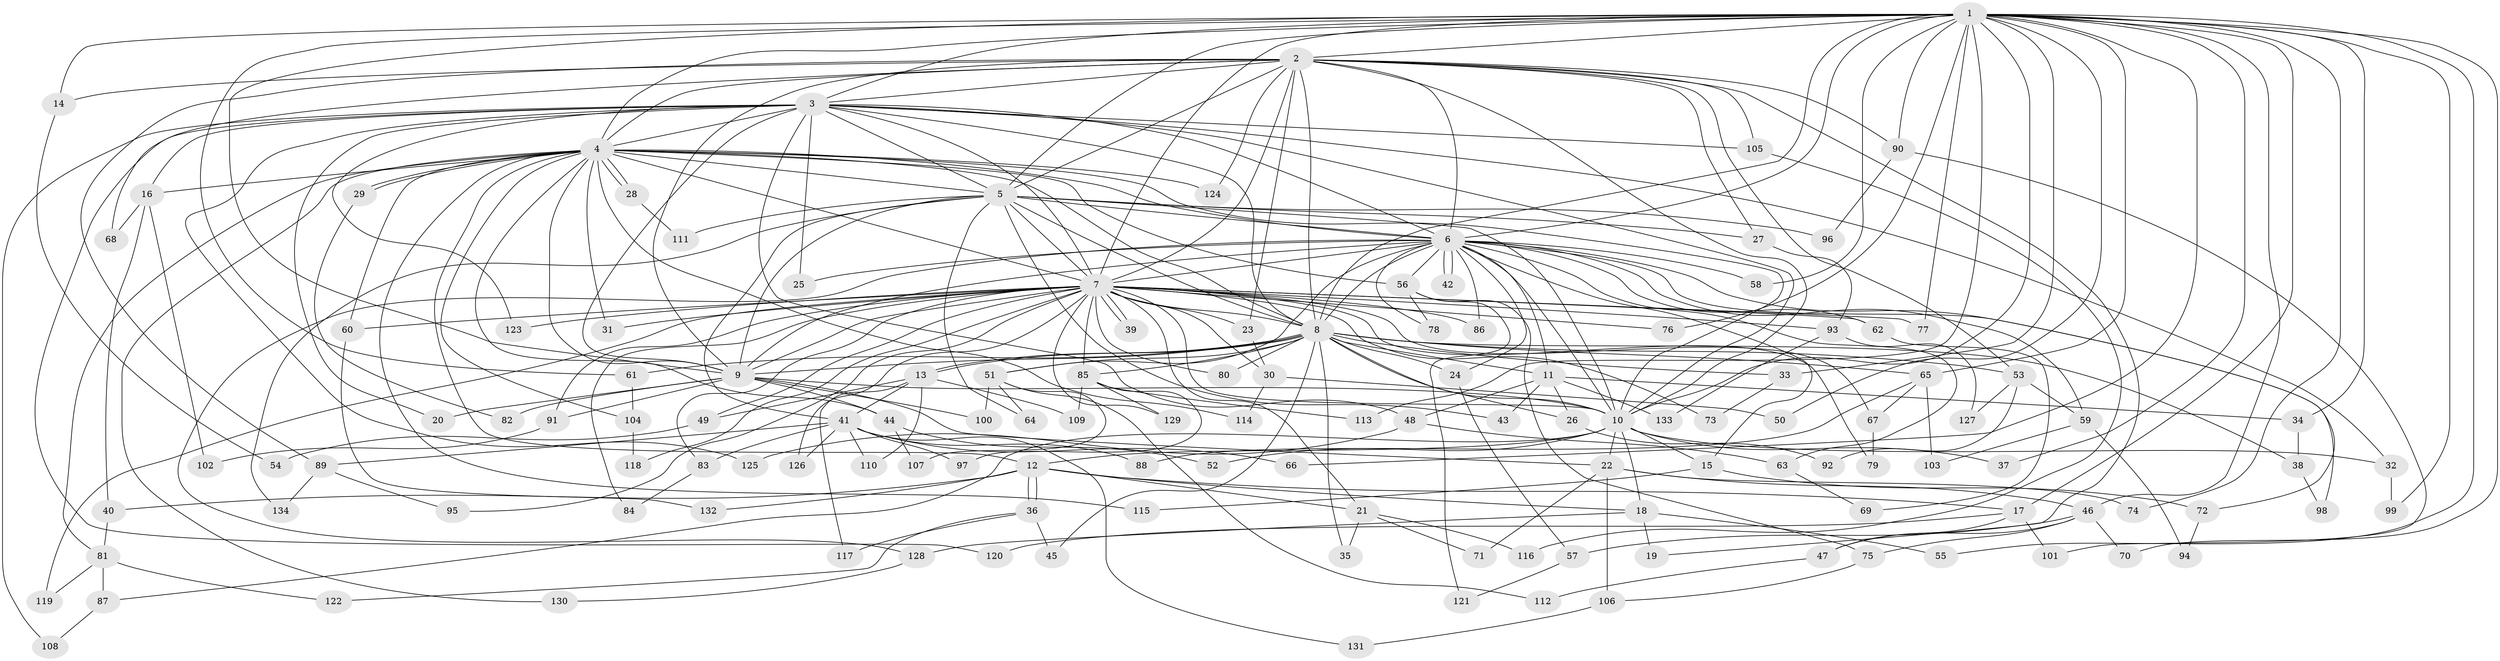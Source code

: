 // coarse degree distribution, {28: 0.010752688172043012, 19: 0.010752688172043012, 18: 0.010752688172043012, 23: 0.010752688172043012, 15: 0.010752688172043012, 25: 0.010752688172043012, 35: 0.010752688172043012, 24: 0.010752688172043012, 14: 0.010752688172043012, 16: 0.010752688172043012, 7: 0.021505376344086023, 9: 0.010752688172043012, 6: 0.043010752688172046, 3: 0.23655913978494625, 4: 0.07526881720430108, 5: 0.0967741935483871, 2: 0.3978494623655914, 11: 0.010752688172043012}
// Generated by graph-tools (version 1.1) at 2025/17/03/04/25 18:17:14]
// undirected, 134 vertices, 293 edges
graph export_dot {
graph [start="1"]
  node [color=gray90,style=filled];
  1;
  2;
  3;
  4;
  5;
  6;
  7;
  8;
  9;
  10;
  11;
  12;
  13;
  14;
  15;
  16;
  17;
  18;
  19;
  20;
  21;
  22;
  23;
  24;
  25;
  26;
  27;
  28;
  29;
  30;
  31;
  32;
  33;
  34;
  35;
  36;
  37;
  38;
  39;
  40;
  41;
  42;
  43;
  44;
  45;
  46;
  47;
  48;
  49;
  50;
  51;
  52;
  53;
  54;
  55;
  56;
  57;
  58;
  59;
  60;
  61;
  62;
  63;
  64;
  65;
  66;
  67;
  68;
  69;
  70;
  71;
  72;
  73;
  74;
  75;
  76;
  77;
  78;
  79;
  80;
  81;
  82;
  83;
  84;
  85;
  86;
  87;
  88;
  89;
  90;
  91;
  92;
  93;
  94;
  95;
  96;
  97;
  98;
  99;
  100;
  101;
  102;
  103;
  104;
  105;
  106;
  107;
  108;
  109;
  110;
  111;
  112;
  113;
  114;
  115;
  116;
  117;
  118;
  119;
  120;
  121;
  122;
  123;
  124;
  125;
  126;
  127;
  128;
  129;
  130;
  131;
  132;
  133;
  134;
  1 -- 2;
  1 -- 3;
  1 -- 4;
  1 -- 5;
  1 -- 6;
  1 -- 7;
  1 -- 8;
  1 -- 9;
  1 -- 10;
  1 -- 14;
  1 -- 17;
  1 -- 33;
  1 -- 34;
  1 -- 37;
  1 -- 46;
  1 -- 50;
  1 -- 55;
  1 -- 58;
  1 -- 61;
  1 -- 65;
  1 -- 66;
  1 -- 70;
  1 -- 74;
  1 -- 76;
  1 -- 77;
  1 -- 90;
  1 -- 99;
  1 -- 113;
  2 -- 3;
  2 -- 4;
  2 -- 5;
  2 -- 6;
  2 -- 7;
  2 -- 8;
  2 -- 9;
  2 -- 10;
  2 -- 14;
  2 -- 19;
  2 -- 23;
  2 -- 27;
  2 -- 53;
  2 -- 68;
  2 -- 89;
  2 -- 90;
  2 -- 105;
  2 -- 124;
  3 -- 4;
  3 -- 5;
  3 -- 6;
  3 -- 7;
  3 -- 8;
  3 -- 9;
  3 -- 10;
  3 -- 16;
  3 -- 20;
  3 -- 25;
  3 -- 32;
  3 -- 48;
  3 -- 105;
  3 -- 108;
  3 -- 120;
  3 -- 123;
  3 -- 125;
  4 -- 5;
  4 -- 6;
  4 -- 7;
  4 -- 8;
  4 -- 9;
  4 -- 10;
  4 -- 12;
  4 -- 16;
  4 -- 28;
  4 -- 28;
  4 -- 29;
  4 -- 29;
  4 -- 31;
  4 -- 44;
  4 -- 56;
  4 -- 60;
  4 -- 81;
  4 -- 104;
  4 -- 114;
  4 -- 115;
  4 -- 124;
  4 -- 130;
  5 -- 6;
  5 -- 7;
  5 -- 8;
  5 -- 9;
  5 -- 10;
  5 -- 27;
  5 -- 41;
  5 -- 43;
  5 -- 64;
  5 -- 96;
  5 -- 111;
  5 -- 134;
  6 -- 7;
  6 -- 8;
  6 -- 9;
  6 -- 10;
  6 -- 11;
  6 -- 15;
  6 -- 24;
  6 -- 25;
  6 -- 42;
  6 -- 42;
  6 -- 51;
  6 -- 56;
  6 -- 58;
  6 -- 59;
  6 -- 62;
  6 -- 63;
  6 -- 72;
  6 -- 78;
  6 -- 86;
  6 -- 98;
  6 -- 128;
  7 -- 8;
  7 -- 9;
  7 -- 10;
  7 -- 21;
  7 -- 23;
  7 -- 30;
  7 -- 31;
  7 -- 39;
  7 -- 39;
  7 -- 49;
  7 -- 60;
  7 -- 62;
  7 -- 67;
  7 -- 73;
  7 -- 76;
  7 -- 77;
  7 -- 79;
  7 -- 80;
  7 -- 83;
  7 -- 84;
  7 -- 85;
  7 -- 86;
  7 -- 91;
  7 -- 93;
  7 -- 95;
  7 -- 118;
  7 -- 119;
  7 -- 123;
  7 -- 126;
  7 -- 129;
  8 -- 9;
  8 -- 10;
  8 -- 11;
  8 -- 13;
  8 -- 13;
  8 -- 24;
  8 -- 26;
  8 -- 33;
  8 -- 35;
  8 -- 38;
  8 -- 45;
  8 -- 51;
  8 -- 53;
  8 -- 61;
  8 -- 65;
  8 -- 80;
  8 -- 85;
  9 -- 10;
  9 -- 20;
  9 -- 22;
  9 -- 44;
  9 -- 82;
  9 -- 91;
  9 -- 100;
  10 -- 12;
  10 -- 15;
  10 -- 18;
  10 -- 22;
  10 -- 32;
  10 -- 37;
  10 -- 52;
  10 -- 87;
  11 -- 26;
  11 -- 34;
  11 -- 43;
  11 -- 48;
  11 -- 133;
  12 -- 17;
  12 -- 18;
  12 -- 21;
  12 -- 36;
  12 -- 36;
  12 -- 40;
  12 -- 132;
  13 -- 41;
  13 -- 49;
  13 -- 109;
  13 -- 110;
  13 -- 117;
  14 -- 54;
  15 -- 72;
  15 -- 115;
  16 -- 40;
  16 -- 68;
  16 -- 102;
  17 -- 47;
  17 -- 101;
  17 -- 120;
  18 -- 19;
  18 -- 55;
  18 -- 128;
  21 -- 35;
  21 -- 71;
  21 -- 116;
  22 -- 46;
  22 -- 71;
  22 -- 74;
  22 -- 106;
  23 -- 30;
  24 -- 57;
  26 -- 92;
  27 -- 93;
  28 -- 111;
  29 -- 82;
  30 -- 50;
  30 -- 114;
  32 -- 99;
  33 -- 73;
  34 -- 38;
  36 -- 45;
  36 -- 117;
  36 -- 122;
  38 -- 98;
  40 -- 81;
  41 -- 66;
  41 -- 83;
  41 -- 88;
  41 -- 89;
  41 -- 97;
  41 -- 110;
  41 -- 126;
  41 -- 131;
  44 -- 52;
  44 -- 107;
  46 -- 47;
  46 -- 57;
  46 -- 70;
  46 -- 75;
  47 -- 112;
  48 -- 63;
  48 -- 125;
  49 -- 54;
  51 -- 64;
  51 -- 100;
  51 -- 107;
  51 -- 112;
  53 -- 59;
  53 -- 92;
  53 -- 127;
  56 -- 75;
  56 -- 78;
  56 -- 121;
  57 -- 121;
  59 -- 94;
  59 -- 103;
  60 -- 132;
  61 -- 104;
  62 -- 69;
  63 -- 69;
  65 -- 67;
  65 -- 88;
  65 -- 103;
  67 -- 79;
  72 -- 94;
  75 -- 106;
  81 -- 87;
  81 -- 119;
  81 -- 122;
  83 -- 84;
  85 -- 97;
  85 -- 109;
  85 -- 113;
  85 -- 129;
  87 -- 108;
  89 -- 95;
  89 -- 134;
  90 -- 96;
  90 -- 101;
  91 -- 102;
  93 -- 127;
  93 -- 133;
  104 -- 118;
  105 -- 116;
  106 -- 131;
  128 -- 130;
}
